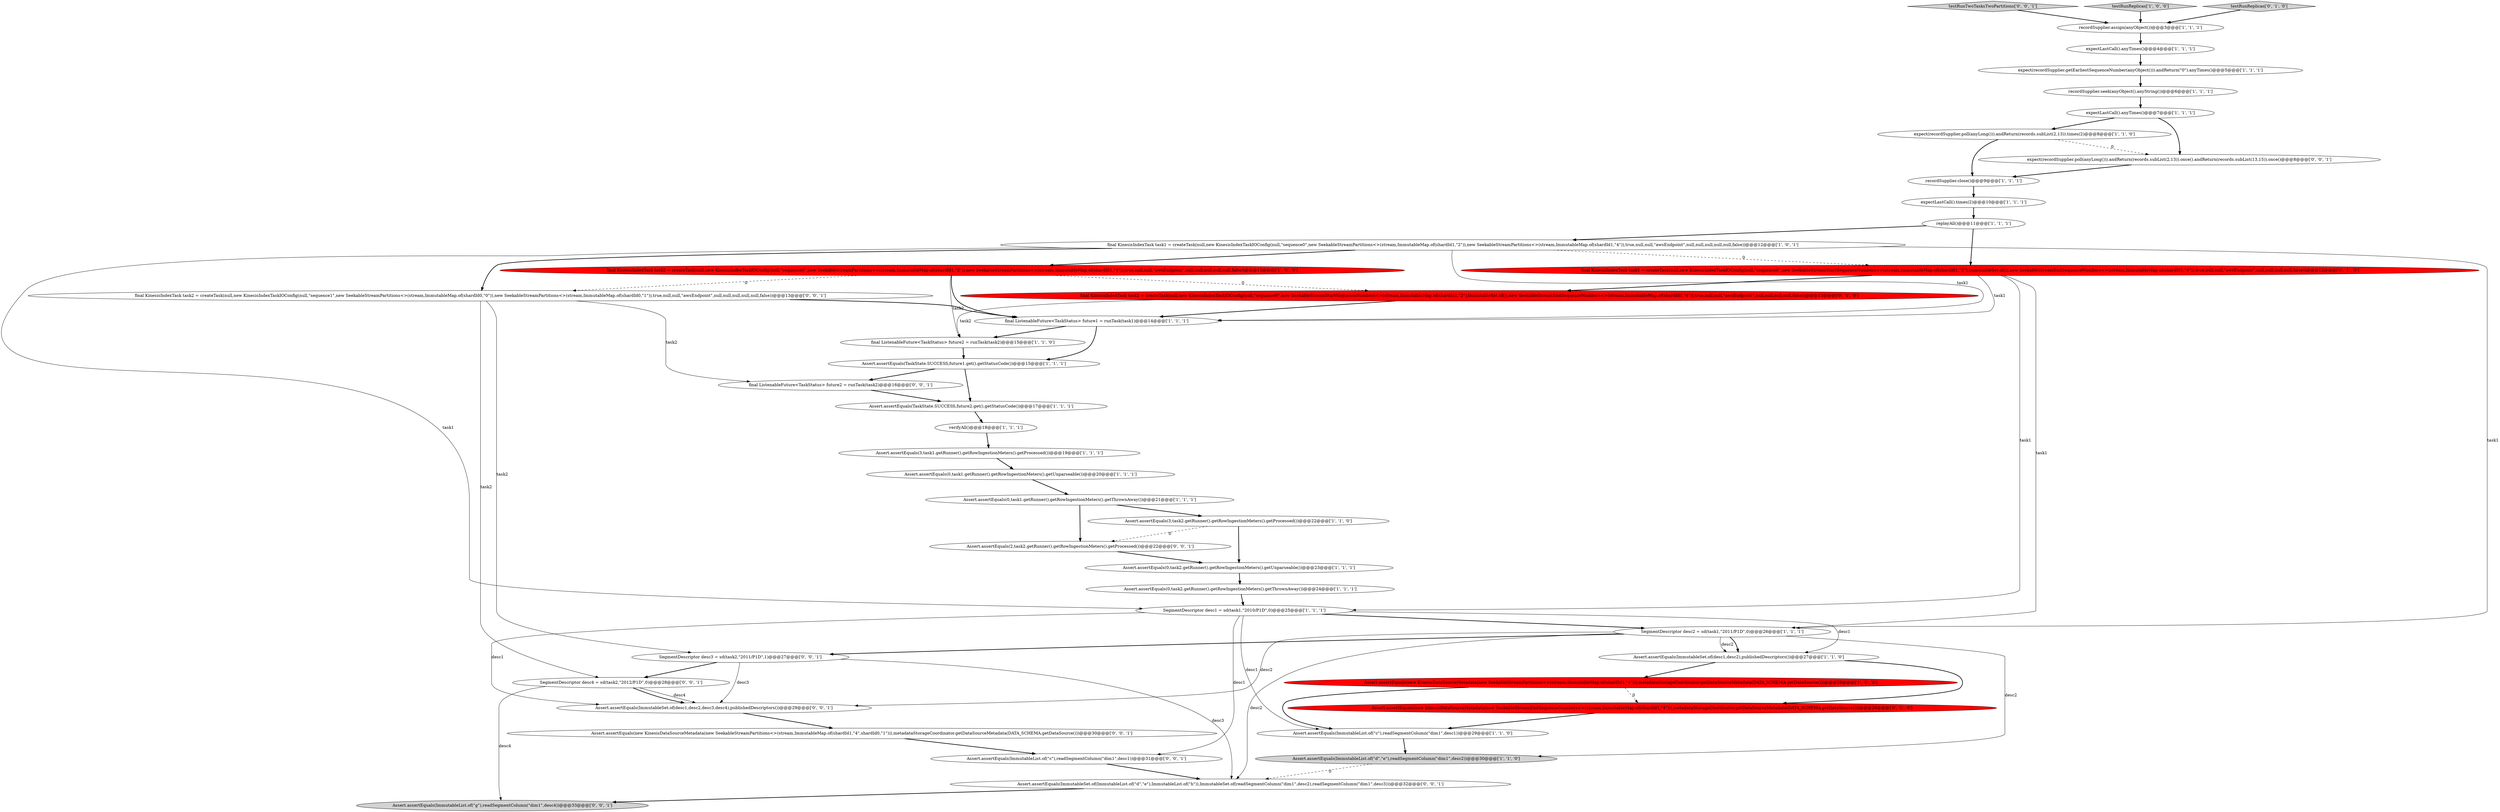digraph {
7 [style = filled, label = "Assert.assertEquals(3,task1.getRunner().getRowIngestionMeters().getProcessed())@@@19@@@['1', '1', '1']", fillcolor = white, shape = ellipse image = "AAA0AAABBB1BBB"];
15 [style = filled, label = "Assert.assertEquals(new KinesisDataSourceMetadata(new SeekableStreamPartitions<>(stream,ImmutableMap.of(shardId1,\"4\"))),metadataStorageCoordinator.getDataSourceMetadata(DATA_SCHEMA.getDataSource()))@@@28@@@['1', '0', '0']", fillcolor = red, shape = ellipse image = "AAA1AAABBB1BBB"];
9 [style = filled, label = "expectLastCall().anyTimes()@@@7@@@['1', '1', '1']", fillcolor = white, shape = ellipse image = "AAA0AAABBB1BBB"];
20 [style = filled, label = "Assert.assertEquals(0,task1.getRunner().getRowIngestionMeters().getThrownAway())@@@21@@@['1', '1', '1']", fillcolor = white, shape = ellipse image = "AAA0AAABBB1BBB"];
3 [style = filled, label = "verifyAll()@@@18@@@['1', '1', '1']", fillcolor = white, shape = ellipse image = "AAA0AAABBB1BBB"];
42 [style = filled, label = "final KinesisIndexTask task2 = createTask(null,new KinesisIndexTaskIOConfig(null,\"sequence1\",new SeekableStreamPartitions<>(stream,ImmutableMap.of(shardId0,\"0\")),new SeekableStreamPartitions<>(stream,ImmutableMap.of(shardId0,\"1\")),true,null,null,\"awsEndpoint\",null,null,null,null,null,false))@@@13@@@['0', '0', '1']", fillcolor = white, shape = ellipse image = "AAA0AAABBB3BBB"];
22 [style = filled, label = "expect(recordSupplier.poll(anyLong())).andReturn(records.subList(2,13)).times(2)@@@8@@@['1', '1', '0']", fillcolor = white, shape = ellipse image = "AAA0AAABBB1BBB"];
16 [style = filled, label = "recordSupplier.seek(anyObject(),anyString())@@@6@@@['1', '1', '1']", fillcolor = white, shape = ellipse image = "AAA0AAABBB1BBB"];
43 [style = filled, label = "Assert.assertEquals(ImmutableList.of(\"c\"),readSegmentColumn(\"dim1\",desc1))@@@31@@@['0', '0', '1']", fillcolor = white, shape = ellipse image = "AAA0AAABBB3BBB"];
35 [style = filled, label = "testRunTwoTasksTwoPartitions['0', '0', '1']", fillcolor = lightgray, shape = diamond image = "AAA0AAABBB3BBB"];
27 [style = filled, label = "Assert.assertEquals(3,task2.getRunner().getRowIngestionMeters().getProcessed())@@@22@@@['1', '1', '0']", fillcolor = white, shape = ellipse image = "AAA0AAABBB1BBB"];
40 [style = filled, label = "expect(recordSupplier.poll(anyLong())).andReturn(records.subList(2,13)).once().andReturn(records.subList(13,15)).once()@@@8@@@['0', '0', '1']", fillcolor = white, shape = ellipse image = "AAA0AAABBB3BBB"];
39 [style = filled, label = "SegmentDescriptor desc4 = sd(task2,\"2012/P1D\",0)@@@28@@@['0', '0', '1']", fillcolor = white, shape = ellipse image = "AAA0AAABBB3BBB"];
18 [style = filled, label = "recordSupplier.close()@@@9@@@['1', '1', '1']", fillcolor = white, shape = ellipse image = "AAA0AAABBB1BBB"];
28 [style = filled, label = "Assert.assertEquals(ImmutableList.of(\"d\",\"e\"),readSegmentColumn(\"dim1\",desc2))@@@30@@@['1', '1', '0']", fillcolor = lightgray, shape = ellipse image = "AAA0AAABBB1BBB"];
33 [style = filled, label = "SegmentDescriptor desc3 = sd(task2,\"2011/P1D\",1)@@@27@@@['0', '0', '1']", fillcolor = white, shape = ellipse image = "AAA0AAABBB3BBB"];
37 [style = filled, label = "Assert.assertEquals(2,task2.getRunner().getRowIngestionMeters().getProcessed())@@@22@@@['0', '0', '1']", fillcolor = white, shape = ellipse image = "AAA0AAABBB3BBB"];
0 [style = filled, label = "replayAll()@@@11@@@['1', '1', '1']", fillcolor = white, shape = ellipse image = "AAA0AAABBB1BBB"];
12 [style = filled, label = "Assert.assertEquals(TaskState.SUCCESS,future2.get().getStatusCode())@@@17@@@['1', '1', '1']", fillcolor = white, shape = ellipse image = "AAA0AAABBB1BBB"];
21 [style = filled, label = "expectLastCall().anyTimes()@@@4@@@['1', '1', '1']", fillcolor = white, shape = ellipse image = "AAA0AAABBB1BBB"];
24 [style = filled, label = "recordSupplier.assign(anyObject())@@@3@@@['1', '1', '1']", fillcolor = white, shape = ellipse image = "AAA0AAABBB1BBB"];
41 [style = filled, label = "Assert.assertEquals(ImmutableList.of(\"g\"),readSegmentColumn(\"dim1\",desc4))@@@33@@@['0', '0', '1']", fillcolor = lightgray, shape = ellipse image = "AAA0AAABBB3BBB"];
31 [style = filled, label = "Assert.assertEquals(new KinesisDataSourceMetadata(new SeekableStreamEndSequenceNumbers<>(stream,ImmutableMap.of(shardId1,\"4\"))),metadataStorageCoordinator.getDataSourceMetadata(DATA_SCHEMA.getDataSource()))@@@28@@@['0', '1', '0']", fillcolor = red, shape = ellipse image = "AAA1AAABBB2BBB"];
10 [style = filled, label = "expect(recordSupplier.getEarliestSequenceNumber(anyObject())).andReturn(\"0\").anyTimes()@@@5@@@['1', '1', '1']", fillcolor = white, shape = ellipse image = "AAA0AAABBB1BBB"];
17 [style = filled, label = "testRunReplicas['1', '0', '0']", fillcolor = lightgray, shape = diamond image = "AAA0AAABBB1BBB"];
26 [style = filled, label = "SegmentDescriptor desc1 = sd(task1,\"2010/P1D\",0)@@@25@@@['1', '1', '1']", fillcolor = white, shape = ellipse image = "AAA0AAABBB1BBB"];
29 [style = filled, label = "final KinesisIndexTask task1 = createTask(null,new KinesisIndexTaskIOConfig(null,\"sequence0\",new SeekableStreamStartSequenceNumbers<>(stream,ImmutableMap.of(shardId1,\"2\"),ImmutableSet.of()),new SeekableStreamEndSequenceNumbers<>(stream,ImmutableMap.of(shardId1,\"4\")),true,null,null,\"awsEndpoint\",null,null,null,null,false))@@@12@@@['0', '1', '0']", fillcolor = red, shape = ellipse image = "AAA1AAABBB2BBB"];
14 [style = filled, label = "SegmentDescriptor desc2 = sd(task1,\"2011/P1D\",0)@@@26@@@['1', '1', '1']", fillcolor = white, shape = ellipse image = "AAA0AAABBB1BBB"];
2 [style = filled, label = "Assert.assertEquals(ImmutableSet.of(desc1,desc2),publishedDescriptors())@@@27@@@['1', '1', '0']", fillcolor = white, shape = ellipse image = "AAA0AAABBB1BBB"];
11 [style = filled, label = "Assert.assertEquals(ImmutableList.of(\"c\"),readSegmentColumn(\"dim1\",desc1))@@@29@@@['1', '1', '0']", fillcolor = white, shape = ellipse image = "AAA0AAABBB1BBB"];
1 [style = filled, label = "final KinesisIndexTask task2 = createTask(null,new KinesisIndexTaskIOConfig(null,\"sequence0\",new SeekableStreamPartitions<>(stream,ImmutableMap.of(shardId1,\"2\")),new SeekableStreamPartitions<>(stream,ImmutableMap.of(shardId1,\"4\")),true,null,null,\"awsEndpoint\",null,null,null,null,null,false))@@@13@@@['1', '0', '0']", fillcolor = red, shape = ellipse image = "AAA1AAABBB1BBB"];
44 [style = filled, label = "Assert.assertEquals(new KinesisDataSourceMetadata(new SeekableStreamPartitions<>(stream,ImmutableMap.of(shardId1,\"4\",shardId0,\"1\"))),metadataStorageCoordinator.getDataSourceMetadata(DATA_SCHEMA.getDataSource()))@@@30@@@['0', '0', '1']", fillcolor = white, shape = ellipse image = "AAA0AAABBB3BBB"];
4 [style = filled, label = "final KinesisIndexTask task1 = createTask(null,new KinesisIndexTaskIOConfig(null,\"sequence0\",new SeekableStreamPartitions<>(stream,ImmutableMap.of(shardId1,\"2\")),new SeekableStreamPartitions<>(stream,ImmutableMap.of(shardId1,\"4\")),true,null,null,\"awsEndpoint\",null,null,null,null,null,false))@@@12@@@['1', '0', '1']", fillcolor = white, shape = ellipse image = "AAA0AAABBB1BBB"];
34 [style = filled, label = "Assert.assertEquals(ImmutableSet.of(ImmutableList.of(\"d\",\"e\"),ImmutableList.of(\"h\")),ImmutableSet.of(readSegmentColumn(\"dim1\",desc2),readSegmentColumn(\"dim1\",desc3)))@@@32@@@['0', '0', '1']", fillcolor = white, shape = ellipse image = "AAA0AAABBB3BBB"];
6 [style = filled, label = "Assert.assertEquals(0,task2.getRunner().getRowIngestionMeters().getUnparseable())@@@23@@@['1', '1', '1']", fillcolor = white, shape = ellipse image = "AAA0AAABBB1BBB"];
32 [style = filled, label = "final KinesisIndexTask task2 = createTask(null,new KinesisIndexTaskIOConfig(null,\"sequence0\",new SeekableStreamStartSequenceNumbers<>(stream,ImmutableMap.of(shardId1,\"2\"),ImmutableSet.of()),new SeekableStreamEndSequenceNumbers<>(stream,ImmutableMap.of(shardId1,\"4\")),true,null,null,\"awsEndpoint\",null,null,null,null,false))@@@13@@@['0', '1', '0']", fillcolor = red, shape = ellipse image = "AAA1AAABBB2BBB"];
25 [style = filled, label = "expectLastCall().times(2)@@@10@@@['1', '1', '1']", fillcolor = white, shape = ellipse image = "AAA0AAABBB1BBB"];
30 [style = filled, label = "testRunReplicas['0', '1', '0']", fillcolor = lightgray, shape = diamond image = "AAA0AAABBB2BBB"];
38 [style = filled, label = "Assert.assertEquals(ImmutableSet.of(desc1,desc2,desc3,desc4),publishedDescriptors())@@@29@@@['0', '0', '1']", fillcolor = white, shape = ellipse image = "AAA0AAABBB3BBB"];
23 [style = filled, label = "Assert.assertEquals(0,task1.getRunner().getRowIngestionMeters().getUnparseable())@@@20@@@['1', '1', '1']", fillcolor = white, shape = ellipse image = "AAA0AAABBB1BBB"];
36 [style = filled, label = "final ListenableFuture<TaskStatus> future2 = runTask(task2)@@@16@@@['0', '0', '1']", fillcolor = white, shape = ellipse image = "AAA0AAABBB3BBB"];
19 [style = filled, label = "final ListenableFuture<TaskStatus> future2 = runTask(task2)@@@15@@@['1', '1', '0']", fillcolor = white, shape = ellipse image = "AAA0AAABBB1BBB"];
13 [style = filled, label = "Assert.assertEquals(0,task2.getRunner().getRowIngestionMeters().getThrownAway())@@@24@@@['1', '1', '1']", fillcolor = white, shape = ellipse image = "AAA0AAABBB1BBB"];
5 [style = filled, label = "final ListenableFuture<TaskStatus> future1 = runTask(task1)@@@14@@@['1', '1', '1']", fillcolor = white, shape = ellipse image = "AAA0AAABBB1BBB"];
8 [style = filled, label = "Assert.assertEquals(TaskState.SUCCESS,future1.get().getStatusCode())@@@15@@@['1', '1', '1']", fillcolor = white, shape = ellipse image = "AAA0AAABBB1BBB"];
9->22 [style = bold, label=""];
25->0 [style = bold, label=""];
1->5 [style = bold, label=""];
11->28 [style = bold, label=""];
21->10 [style = bold, label=""];
32->5 [style = bold, label=""];
30->24 [style = bold, label=""];
23->20 [style = bold, label=""];
5->8 [style = bold, label=""];
4->14 [style = solid, label="task1"];
26->43 [style = solid, label="desc1"];
42->36 [style = solid, label="task2"];
38->44 [style = bold, label=""];
32->19 [style = solid, label="task2"];
22->40 [style = dashed, label="0"];
42->33 [style = solid, label="task2"];
39->41 [style = solid, label="desc4"];
28->34 [style = dashed, label="0"];
26->14 [style = bold, label=""];
26->11 [style = solid, label="desc1"];
4->42 [style = bold, label=""];
0->29 [style = bold, label=""];
40->18 [style = bold, label=""];
34->41 [style = bold, label=""];
36->12 [style = bold, label=""];
1->32 [style = dashed, label="0"];
37->6 [style = bold, label=""];
29->5 [style = solid, label="task1"];
27->6 [style = bold, label=""];
31->11 [style = bold, label=""];
19->8 [style = bold, label=""];
14->33 [style = bold, label=""];
44->43 [style = bold, label=""];
35->24 [style = bold, label=""];
20->27 [style = bold, label=""];
27->37 [style = dashed, label="0"];
5->19 [style = bold, label=""];
8->36 [style = bold, label=""];
22->18 [style = bold, label=""];
17->24 [style = bold, label=""];
39->38 [style = solid, label="desc4"];
26->2 [style = solid, label="desc1"];
15->11 [style = bold, label=""];
10->16 [style = bold, label=""];
33->39 [style = bold, label=""];
24->21 [style = bold, label=""];
3->7 [style = bold, label=""];
0->4 [style = bold, label=""];
13->26 [style = bold, label=""];
4->26 [style = solid, label="task1"];
14->34 [style = solid, label="desc2"];
29->32 [style = bold, label=""];
6->13 [style = bold, label=""];
7->23 [style = bold, label=""];
29->26 [style = solid, label="task1"];
2->15 [style = bold, label=""];
20->37 [style = bold, label=""];
18->25 [style = bold, label=""];
8->12 [style = bold, label=""];
39->38 [style = bold, label=""];
14->28 [style = solid, label="desc2"];
33->38 [style = solid, label="desc3"];
4->5 [style = solid, label="task1"];
14->38 [style = solid, label="desc2"];
15->31 [style = dashed, label="0"];
1->42 [style = dashed, label="0"];
4->1 [style = bold, label=""];
12->3 [style = bold, label=""];
14->2 [style = bold, label=""];
42->5 [style = bold, label=""];
14->2 [style = solid, label="desc2"];
4->29 [style = dashed, label="0"];
43->34 [style = bold, label=""];
29->14 [style = solid, label="task1"];
26->38 [style = solid, label="desc1"];
16->9 [style = bold, label=""];
1->19 [style = solid, label="task2"];
42->39 [style = solid, label="task2"];
33->34 [style = solid, label="desc3"];
2->31 [style = bold, label=""];
9->40 [style = bold, label=""];
}
